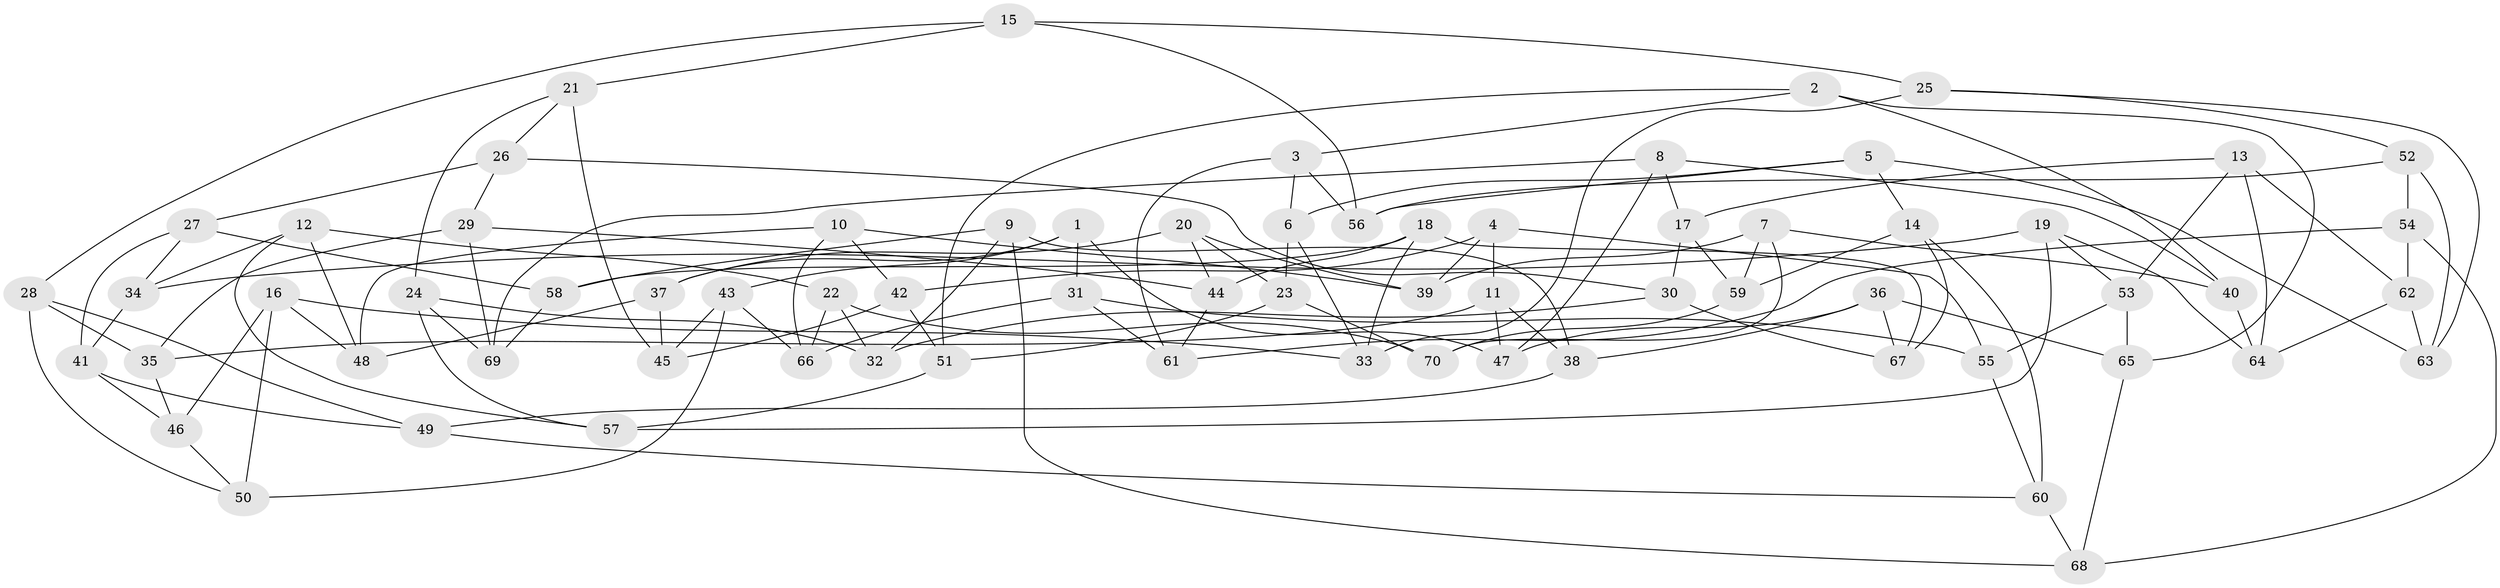 // coarse degree distribution, {10: 0.07142857142857142, 4: 0.5238095238095238, 6: 0.21428571428571427, 5: 0.047619047619047616, 9: 0.023809523809523808, 7: 0.023809523809523808, 3: 0.09523809523809523}
// Generated by graph-tools (version 1.1) at 2025/20/03/04/25 18:20:38]
// undirected, 70 vertices, 140 edges
graph export_dot {
graph [start="1"]
  node [color=gray90,style=filled];
  1;
  2;
  3;
  4;
  5;
  6;
  7;
  8;
  9;
  10;
  11;
  12;
  13;
  14;
  15;
  16;
  17;
  18;
  19;
  20;
  21;
  22;
  23;
  24;
  25;
  26;
  27;
  28;
  29;
  30;
  31;
  32;
  33;
  34;
  35;
  36;
  37;
  38;
  39;
  40;
  41;
  42;
  43;
  44;
  45;
  46;
  47;
  48;
  49;
  50;
  51;
  52;
  53;
  54;
  55;
  56;
  57;
  58;
  59;
  60;
  61;
  62;
  63;
  64;
  65;
  66;
  67;
  68;
  69;
  70;
  1 -- 43;
  1 -- 37;
  1 -- 47;
  1 -- 31;
  2 -- 51;
  2 -- 65;
  2 -- 40;
  2 -- 3;
  3 -- 61;
  3 -- 56;
  3 -- 6;
  4 -- 39;
  4 -- 55;
  4 -- 11;
  4 -- 42;
  5 -- 14;
  5 -- 6;
  5 -- 63;
  5 -- 56;
  6 -- 33;
  6 -- 23;
  7 -- 59;
  7 -- 39;
  7 -- 40;
  7 -- 70;
  8 -- 17;
  8 -- 69;
  8 -- 40;
  8 -- 47;
  9 -- 68;
  9 -- 38;
  9 -- 58;
  9 -- 32;
  10 -- 39;
  10 -- 48;
  10 -- 66;
  10 -- 42;
  11 -- 38;
  11 -- 47;
  11 -- 35;
  12 -- 22;
  12 -- 34;
  12 -- 57;
  12 -- 48;
  13 -- 64;
  13 -- 53;
  13 -- 17;
  13 -- 62;
  14 -- 59;
  14 -- 67;
  14 -- 60;
  15 -- 28;
  15 -- 25;
  15 -- 56;
  15 -- 21;
  16 -- 33;
  16 -- 46;
  16 -- 50;
  16 -- 48;
  17 -- 59;
  17 -- 30;
  18 -- 67;
  18 -- 33;
  18 -- 58;
  18 -- 44;
  19 -- 53;
  19 -- 64;
  19 -- 57;
  19 -- 34;
  20 -- 39;
  20 -- 23;
  20 -- 37;
  20 -- 44;
  21 -- 45;
  21 -- 24;
  21 -- 26;
  22 -- 70;
  22 -- 66;
  22 -- 32;
  23 -- 70;
  23 -- 51;
  24 -- 69;
  24 -- 32;
  24 -- 57;
  25 -- 52;
  25 -- 63;
  25 -- 33;
  26 -- 27;
  26 -- 30;
  26 -- 29;
  27 -- 41;
  27 -- 34;
  27 -- 58;
  28 -- 35;
  28 -- 49;
  28 -- 50;
  29 -- 69;
  29 -- 44;
  29 -- 35;
  30 -- 67;
  30 -- 32;
  31 -- 61;
  31 -- 66;
  31 -- 55;
  34 -- 41;
  35 -- 46;
  36 -- 47;
  36 -- 65;
  36 -- 38;
  36 -- 67;
  37 -- 45;
  37 -- 48;
  38 -- 49;
  40 -- 64;
  41 -- 49;
  41 -- 46;
  42 -- 51;
  42 -- 45;
  43 -- 50;
  43 -- 66;
  43 -- 45;
  44 -- 61;
  46 -- 50;
  49 -- 60;
  51 -- 57;
  52 -- 56;
  52 -- 54;
  52 -- 63;
  53 -- 55;
  53 -- 65;
  54 -- 68;
  54 -- 61;
  54 -- 62;
  55 -- 60;
  58 -- 69;
  59 -- 70;
  60 -- 68;
  62 -- 64;
  62 -- 63;
  65 -- 68;
}
